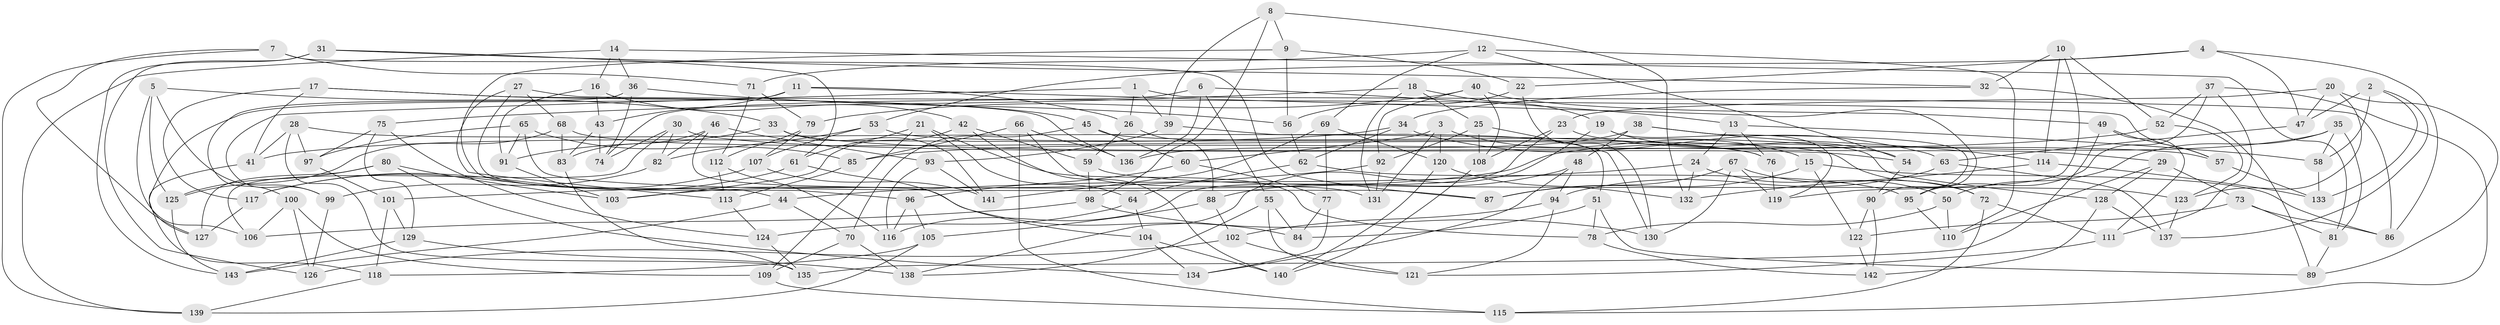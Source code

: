 // coarse degree distribution, {11: 0.10526315789473684, 6: 0.22807017543859648, 8: 0.14035087719298245, 9: 0.03508771929824561, 4: 0.3508771929824561, 10: 0.017543859649122806, 7: 0.03508771929824561, 16: 0.017543859649122806, 14: 0.017543859649122806, 3: 0.03508771929824561, 12: 0.017543859649122806}
// Generated by graph-tools (version 1.1) at 2025/20/03/04/25 18:20:50]
// undirected, 143 vertices, 286 edges
graph export_dot {
graph [start="1"]
  node [color=gray90,style=filled];
  1;
  2;
  3;
  4;
  5;
  6;
  7;
  8;
  9;
  10;
  11;
  12;
  13;
  14;
  15;
  16;
  17;
  18;
  19;
  20;
  21;
  22;
  23;
  24;
  25;
  26;
  27;
  28;
  29;
  30;
  31;
  32;
  33;
  34;
  35;
  36;
  37;
  38;
  39;
  40;
  41;
  42;
  43;
  44;
  45;
  46;
  47;
  48;
  49;
  50;
  51;
  52;
  53;
  54;
  55;
  56;
  57;
  58;
  59;
  60;
  61;
  62;
  63;
  64;
  65;
  66;
  67;
  68;
  69;
  70;
  71;
  72;
  73;
  74;
  75;
  76;
  77;
  78;
  79;
  80;
  81;
  82;
  83;
  84;
  85;
  86;
  87;
  88;
  89;
  90;
  91;
  92;
  93;
  94;
  95;
  96;
  97;
  98;
  99;
  100;
  101;
  102;
  103;
  104;
  105;
  106;
  107;
  108;
  109;
  110;
  111;
  112;
  113;
  114;
  115;
  116;
  117;
  118;
  119;
  120;
  121;
  122;
  123;
  124;
  125;
  126;
  127;
  128;
  129;
  130;
  131;
  132;
  133;
  134;
  135;
  136;
  137;
  138;
  139;
  140;
  141;
  142;
  143;
  1 -- 86;
  1 -- 39;
  1 -- 99;
  1 -- 26;
  2 -- 47;
  2 -- 137;
  2 -- 58;
  2 -- 133;
  3 -- 15;
  3 -- 131;
  3 -- 120;
  3 -- 60;
  4 -- 86;
  4 -- 47;
  4 -- 22;
  4 -- 53;
  5 -- 33;
  5 -- 106;
  5 -- 99;
  5 -- 125;
  6 -- 136;
  6 -- 55;
  6 -- 13;
  6 -- 74;
  7 -- 139;
  7 -- 71;
  7 -- 87;
  7 -- 127;
  8 -- 9;
  8 -- 132;
  8 -- 39;
  8 -- 98;
  9 -- 44;
  9 -- 22;
  9 -- 56;
  10 -- 119;
  10 -- 52;
  10 -- 114;
  10 -- 32;
  11 -- 43;
  11 -- 127;
  11 -- 26;
  11 -- 95;
  12 -- 69;
  12 -- 71;
  12 -- 54;
  12 -- 110;
  13 -- 24;
  13 -- 58;
  13 -- 76;
  14 -- 139;
  14 -- 81;
  14 -- 36;
  14 -- 16;
  15 -- 86;
  15 -- 122;
  15 -- 87;
  16 -- 43;
  16 -- 42;
  16 -- 91;
  17 -- 117;
  17 -- 45;
  17 -- 41;
  17 -- 136;
  18 -- 75;
  18 -- 25;
  18 -- 131;
  18 -- 19;
  19 -- 138;
  19 -- 54;
  19 -- 119;
  20 -- 47;
  20 -- 23;
  20 -- 89;
  20 -- 123;
  21 -- 64;
  21 -- 109;
  21 -- 61;
  21 -- 78;
  22 -- 130;
  22 -- 56;
  23 -- 29;
  23 -- 108;
  23 -- 116;
  24 -- 50;
  24 -- 44;
  24 -- 132;
  25 -- 108;
  25 -- 130;
  25 -- 92;
  26 -- 59;
  26 -- 88;
  27 -- 113;
  27 -- 68;
  27 -- 57;
  27 -- 96;
  28 -- 76;
  28 -- 135;
  28 -- 97;
  28 -- 41;
  29 -- 73;
  29 -- 128;
  29 -- 110;
  30 -- 106;
  30 -- 74;
  30 -- 54;
  30 -- 82;
  31 -- 32;
  31 -- 143;
  31 -- 126;
  31 -- 61;
  32 -- 89;
  32 -- 34;
  33 -- 141;
  33 -- 91;
  33 -- 57;
  34 -- 41;
  34 -- 63;
  34 -- 62;
  35 -- 58;
  35 -- 50;
  35 -- 81;
  35 -- 103;
  36 -- 100;
  36 -- 74;
  36 -- 56;
  37 -- 52;
  37 -- 95;
  37 -- 111;
  37 -- 115;
  38 -- 90;
  38 -- 48;
  38 -- 114;
  38 -- 136;
  39 -- 93;
  39 -- 51;
  40 -- 92;
  40 -- 108;
  40 -- 49;
  40 -- 79;
  41 -- 118;
  42 -- 140;
  42 -- 103;
  42 -- 59;
  43 -- 74;
  43 -- 83;
  44 -- 143;
  44 -- 70;
  45 -- 70;
  45 -- 60;
  45 -- 128;
  46 -- 93;
  46 -- 82;
  46 -- 83;
  46 -- 84;
  47 -- 63;
  48 -- 94;
  48 -- 134;
  48 -- 88;
  49 -- 135;
  49 -- 57;
  49 -- 111;
  50 -- 110;
  50 -- 78;
  51 -- 84;
  51 -- 89;
  51 -- 78;
  52 -- 123;
  52 -- 85;
  53 -- 82;
  53 -- 72;
  53 -- 107;
  54 -- 90;
  55 -- 138;
  55 -- 121;
  55 -- 84;
  56 -- 62;
  57 -- 133;
  58 -- 133;
  59 -- 123;
  59 -- 98;
  60 -- 96;
  60 -- 77;
  61 -- 117;
  61 -- 104;
  62 -- 95;
  62 -- 64;
  63 -- 137;
  63 -- 94;
  64 -- 104;
  64 -- 124;
  65 -- 91;
  65 -- 85;
  65 -- 97;
  65 -- 87;
  66 -- 115;
  66 -- 85;
  66 -- 131;
  66 -- 136;
  67 -- 72;
  67 -- 87;
  67 -- 130;
  67 -- 119;
  68 -- 125;
  68 -- 76;
  68 -- 83;
  69 -- 120;
  69 -- 77;
  69 -- 141;
  70 -- 138;
  70 -- 109;
  71 -- 112;
  71 -- 79;
  72 -- 111;
  72 -- 115;
  73 -- 81;
  73 -- 86;
  73 -- 122;
  75 -- 129;
  75 -- 97;
  75 -- 124;
  76 -- 119;
  77 -- 84;
  77 -- 134;
  78 -- 142;
  79 -- 112;
  79 -- 107;
  80 -- 134;
  80 -- 103;
  80 -- 127;
  80 -- 125;
  81 -- 89;
  82 -- 99;
  83 -- 135;
  85 -- 113;
  88 -- 105;
  88 -- 102;
  90 -- 142;
  90 -- 122;
  91 -- 103;
  92 -- 101;
  92 -- 131;
  93 -- 116;
  93 -- 141;
  94 -- 121;
  94 -- 102;
  95 -- 110;
  96 -- 116;
  96 -- 105;
  97 -- 101;
  98 -- 130;
  98 -- 106;
  99 -- 126;
  100 -- 126;
  100 -- 109;
  100 -- 106;
  101 -- 129;
  101 -- 118;
  102 -- 126;
  102 -- 121;
  104 -- 140;
  104 -- 134;
  105 -- 118;
  105 -- 139;
  107 -- 117;
  107 -- 141;
  108 -- 140;
  109 -- 115;
  111 -- 121;
  112 -- 116;
  112 -- 113;
  113 -- 124;
  114 -- 132;
  114 -- 133;
  117 -- 127;
  118 -- 139;
  120 -- 140;
  120 -- 132;
  122 -- 142;
  123 -- 137;
  124 -- 135;
  125 -- 143;
  128 -- 137;
  128 -- 142;
  129 -- 138;
  129 -- 143;
}
